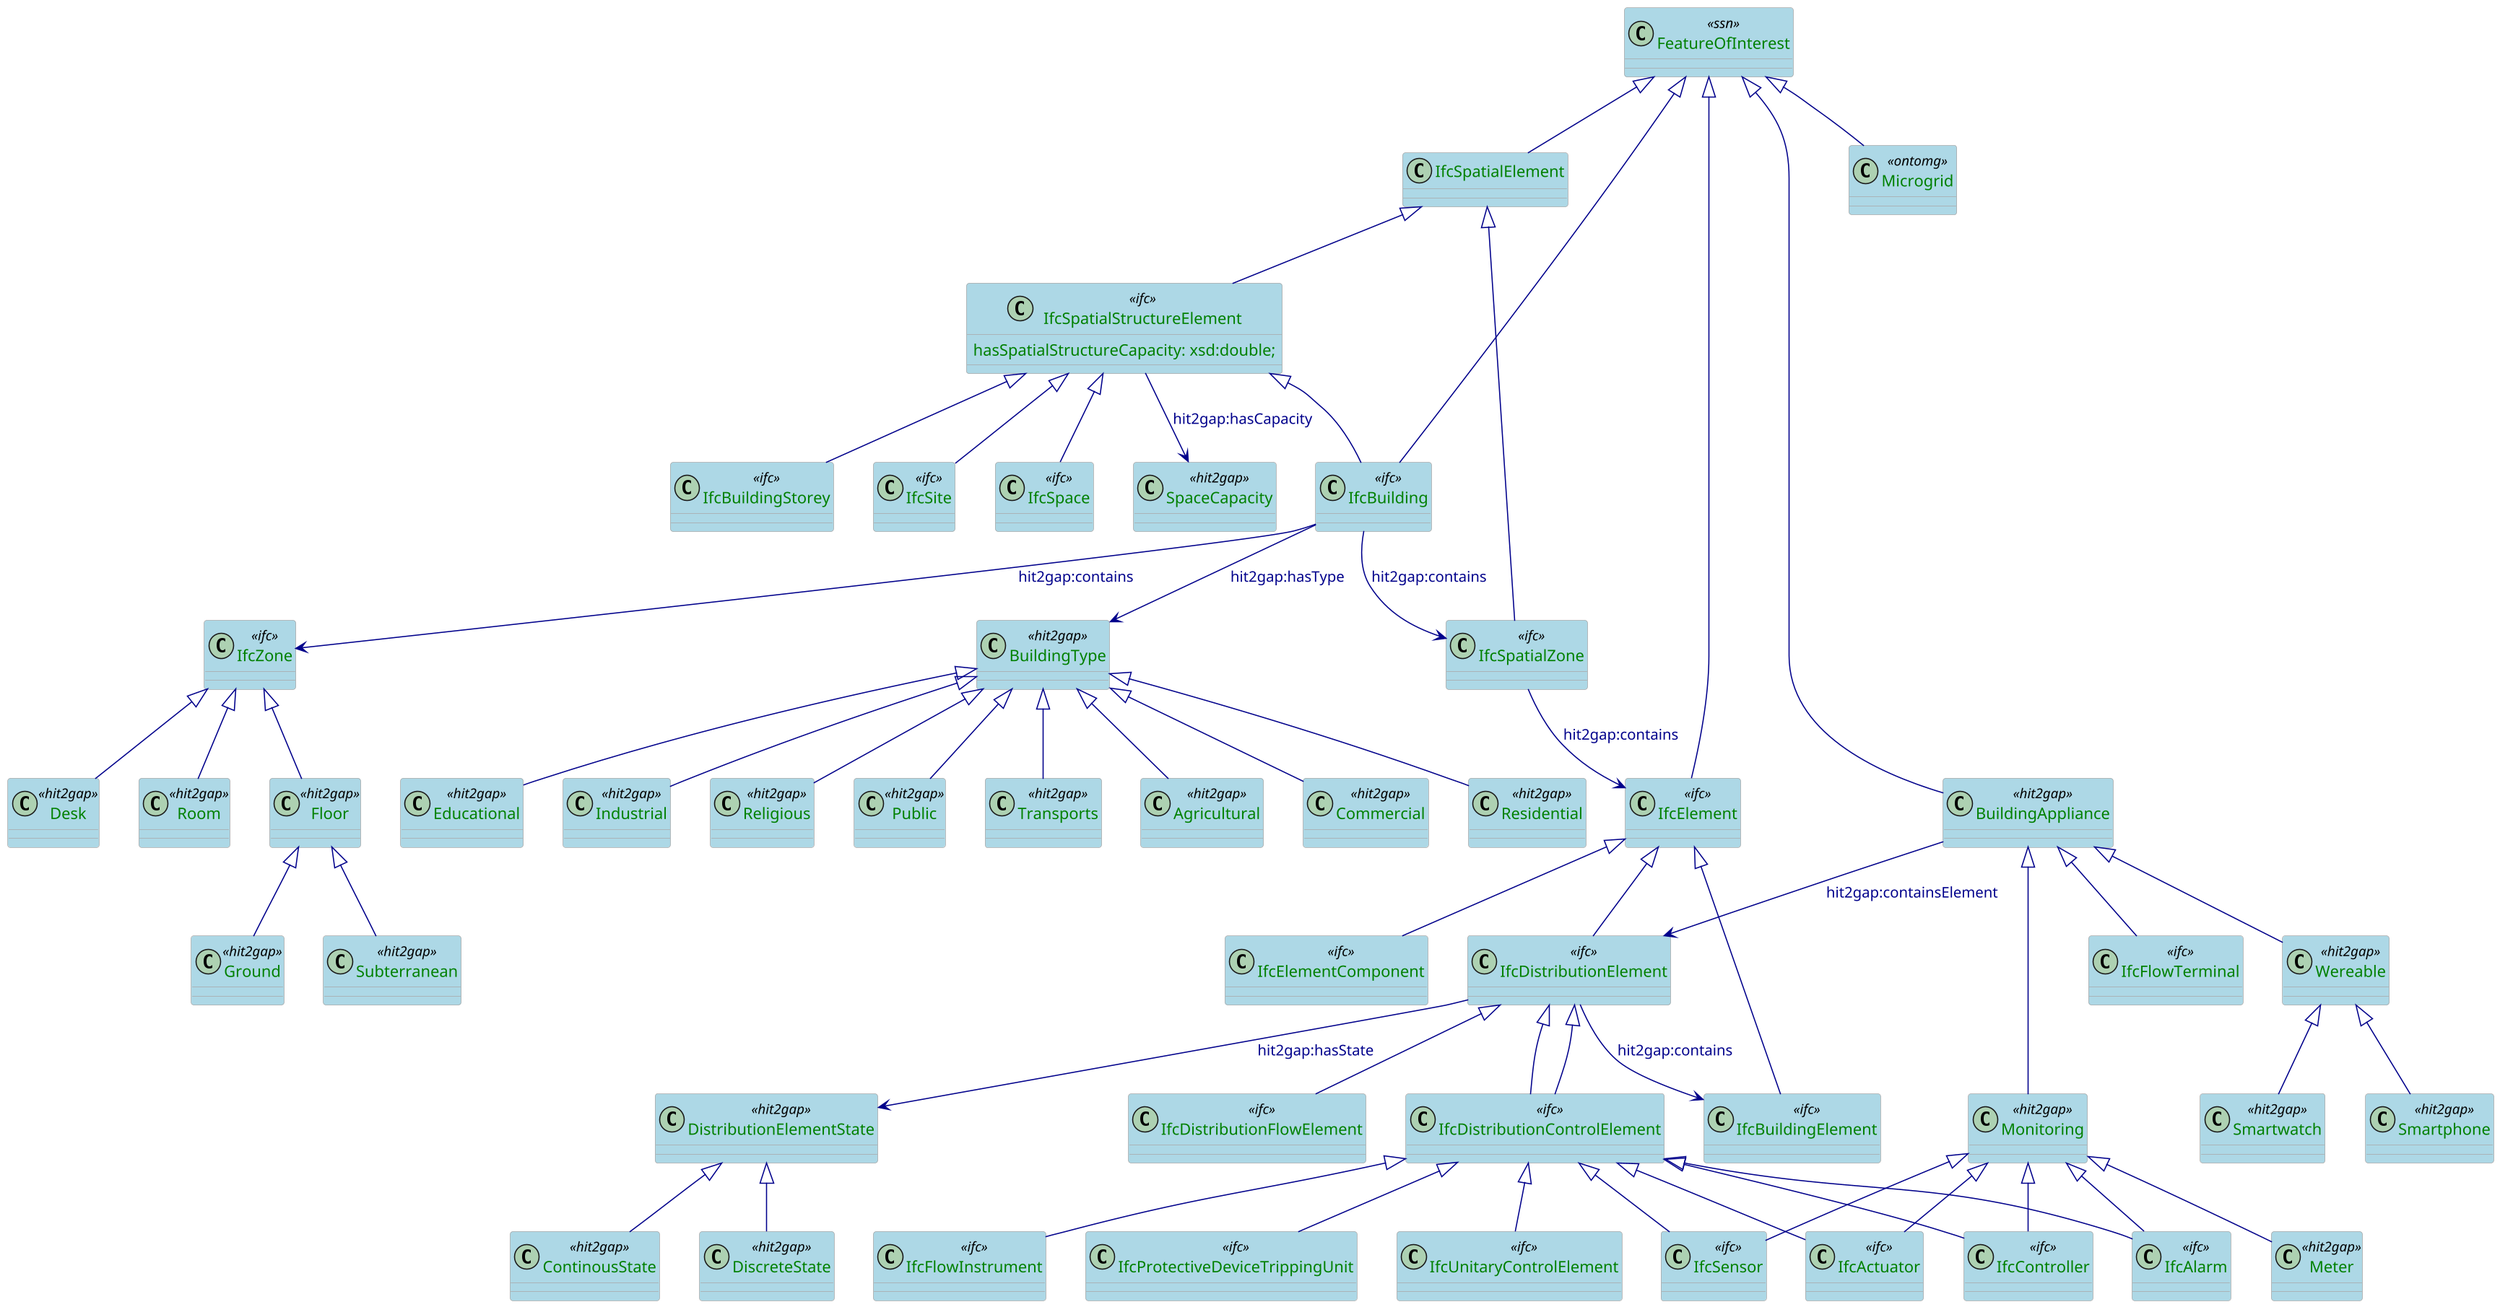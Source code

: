 @startuml

scale 0.5

skinparam class {
  ArrowColor DarkBlue
  ArrowFontColor DarkBlue
  BackgroundColor LightBlue
  BorderColor DarkGrey
}
skinparam dpi 300
skinparam stereotypeCBackgroundColor Wheat
skinparam classAttributeFontColor  Green


/'
  Definition of the Feature of interest classes
'/
class FeatureOfInterest <<ssn>>
class IfcBuilding <<ifc>>
class IfcElement <<ifc>>
class Microgrid <<ontomg>>
class IfcSpatialStructureElement <<ifc>>{
  hasSpatialStructureCapacity: xsd:double;
}
class IfcBuildingElement <<ifc>>
class IfcElementComponent <<ifc>>
class IfcDistributionControlElement <<ifc>>
class IfcDistributionFlowElement <<ifc>>
class IfcZone <<ifc>>
class IfcSpatialZone <<ifc>>

class IfcFlowInstrument <<ifc>>
class IfcProtectiveDeviceTrippingUnit <<ifc>>
class IfcSensor <<ifc>>
class IfcUnitaryControlElement <<ifc>>
class IfcFlowTerminal <<ifc>>

class BuildingAppliance <<hit2gap>>
class BuildingType <<hit2gap>>

class Monitoring <<hit2gap>>
class Wereable <<hit2gap>>

class Smartwatch <<hit2gap>>
class Smartphone <<hit2gap>>

class Meter <<hit2gap>>

class IfcActuator <<ifc>>
class IfcAlarm <<ifc>>
class IfcController <<ifc>>

/'
  Building types class definition
'/
class Agricultural <<hit2gap>>
class Commercial <<hit2gap>>
class Residential  <<hit2gap>>
class Educational <<hit2gap>>
class Industrial <<hit2gap>>
class Religious <<hit2gap>>
class Public <<hit2gap>>
class Transports <<hit2gap>>

/'
  Building Zones types definition
'/

class Room <<hit2gap>>
class Floor <<hit2gap>>
class Desk <<hit2gap>>
class Subterranean <<hit2gap>>
class Ground <<hit2gap>>

class IfcDistributionElement <<ifc>>
class DistributionElementState <<hit2gap>>
class DiscreteState <<hit2gap>>
class ContinousState <<hit2gap>>

class IfcBuildingStorey <<ifc>>
class IfcSite <<ifc>>
class IfcSpace <<ifc>>
class SpaceCapacity <<hit2gap>>


/'
  Definition of the types of FoIs
'/

FeatureOfInterest <|-- IfcBuilding
FeatureOfInterest <|-- BuildingAppliance
FeatureOfInterest <|-- IfcElement
FeatureOfInterest <|-- Microgrid
FeatureOfInterest <|-- IfcSpatialElement

IfcSpatialStructureElement <|-- IfcBuilding
IfcSpatialElement <|-- IfcSpatialStructureElement
IfcSpatialElement <|-- IfcSpatialZone

IfcSpatialStructureElement --> SpaceCapacity: hit2gap:hasCapacity


IfcSpatialStructureElement <|-- IfcBuildingStorey
IfcSpatialStructureElement <|-- IfcSite
IfcSpatialStructureElement <|-- IfcSpace


BuildingAppliance --> IfcDistributionElement: hit2gap:containsElement

IfcBuilding -->IfcSpatialZone: hit2gap:contains
IfcBuilding -->IfcZone: hit2gap:contains
IfcSpatialZone --> IfcElement: hit2gap:contains

IfcElement <|-- IfcDistributionElement
IfcElement <|-- IfcBuildingElement
IfcElement <|-- IfcElementComponent

IfcDistributionElement <|-- IfcDistributionControlElement
IfcDistributionElement <|-- IfcDistributionFlowElement

IfcDistributionElement --> DistributionElementState: hit2gap:hasState
DistributionElementState <|-- ContinousState
DistributionElementState <|-- DiscreteState

IfcDistributionElement --> IfcBuildingElement: hit2gap:contains

BuildingType <|-- Agricultural
BuildingType <|-- Commercial
BuildingType <|-- Residential
BuildingType <|-- Educational
BuildingType <|-- Industrial
BuildingType <|-- Religious
BuildingType <|-- Public
BuildingType <|-- Transports

IfcBuilding --> BuildingType: hit2gap:hasType

BuildingAppliance <|-- IfcFlowTerminal
BuildingAppliance <|-- Monitoring
BuildingAppliance <|-- Wereable

Wereable <|-- Smartwatch
Wereable <|-- Smartphone

Monitoring <|-- IfcSensor
Monitoring <|-- IfcActuator
Monitoring <|-- IfcAlarm
Monitoring <|-- IfcController
Monitoring <|-- Meter

IfcZone <|-- Room
IfcZone <|-- Floor
IfcZone <|-- Desk

Floor <|-- Subterranean
Floor <|-- Ground

IfcDistributionElement <|-- IfcDistributionControlElement
IfcDistributionControlElement <|-- IfcActuator
IfcDistributionControlElement <|-- IfcAlarm
IfcDistributionControlElement <|-- IfcController
IfcDistributionControlElement <|-- IfcFlowInstrument
IfcDistributionControlElement <|-- IfcProtectiveDeviceTrippingUnit
IfcDistributionControlElement <|-- IfcSensor
IfcDistributionControlElement <|-- IfcUnitaryControlElement


@enduml

